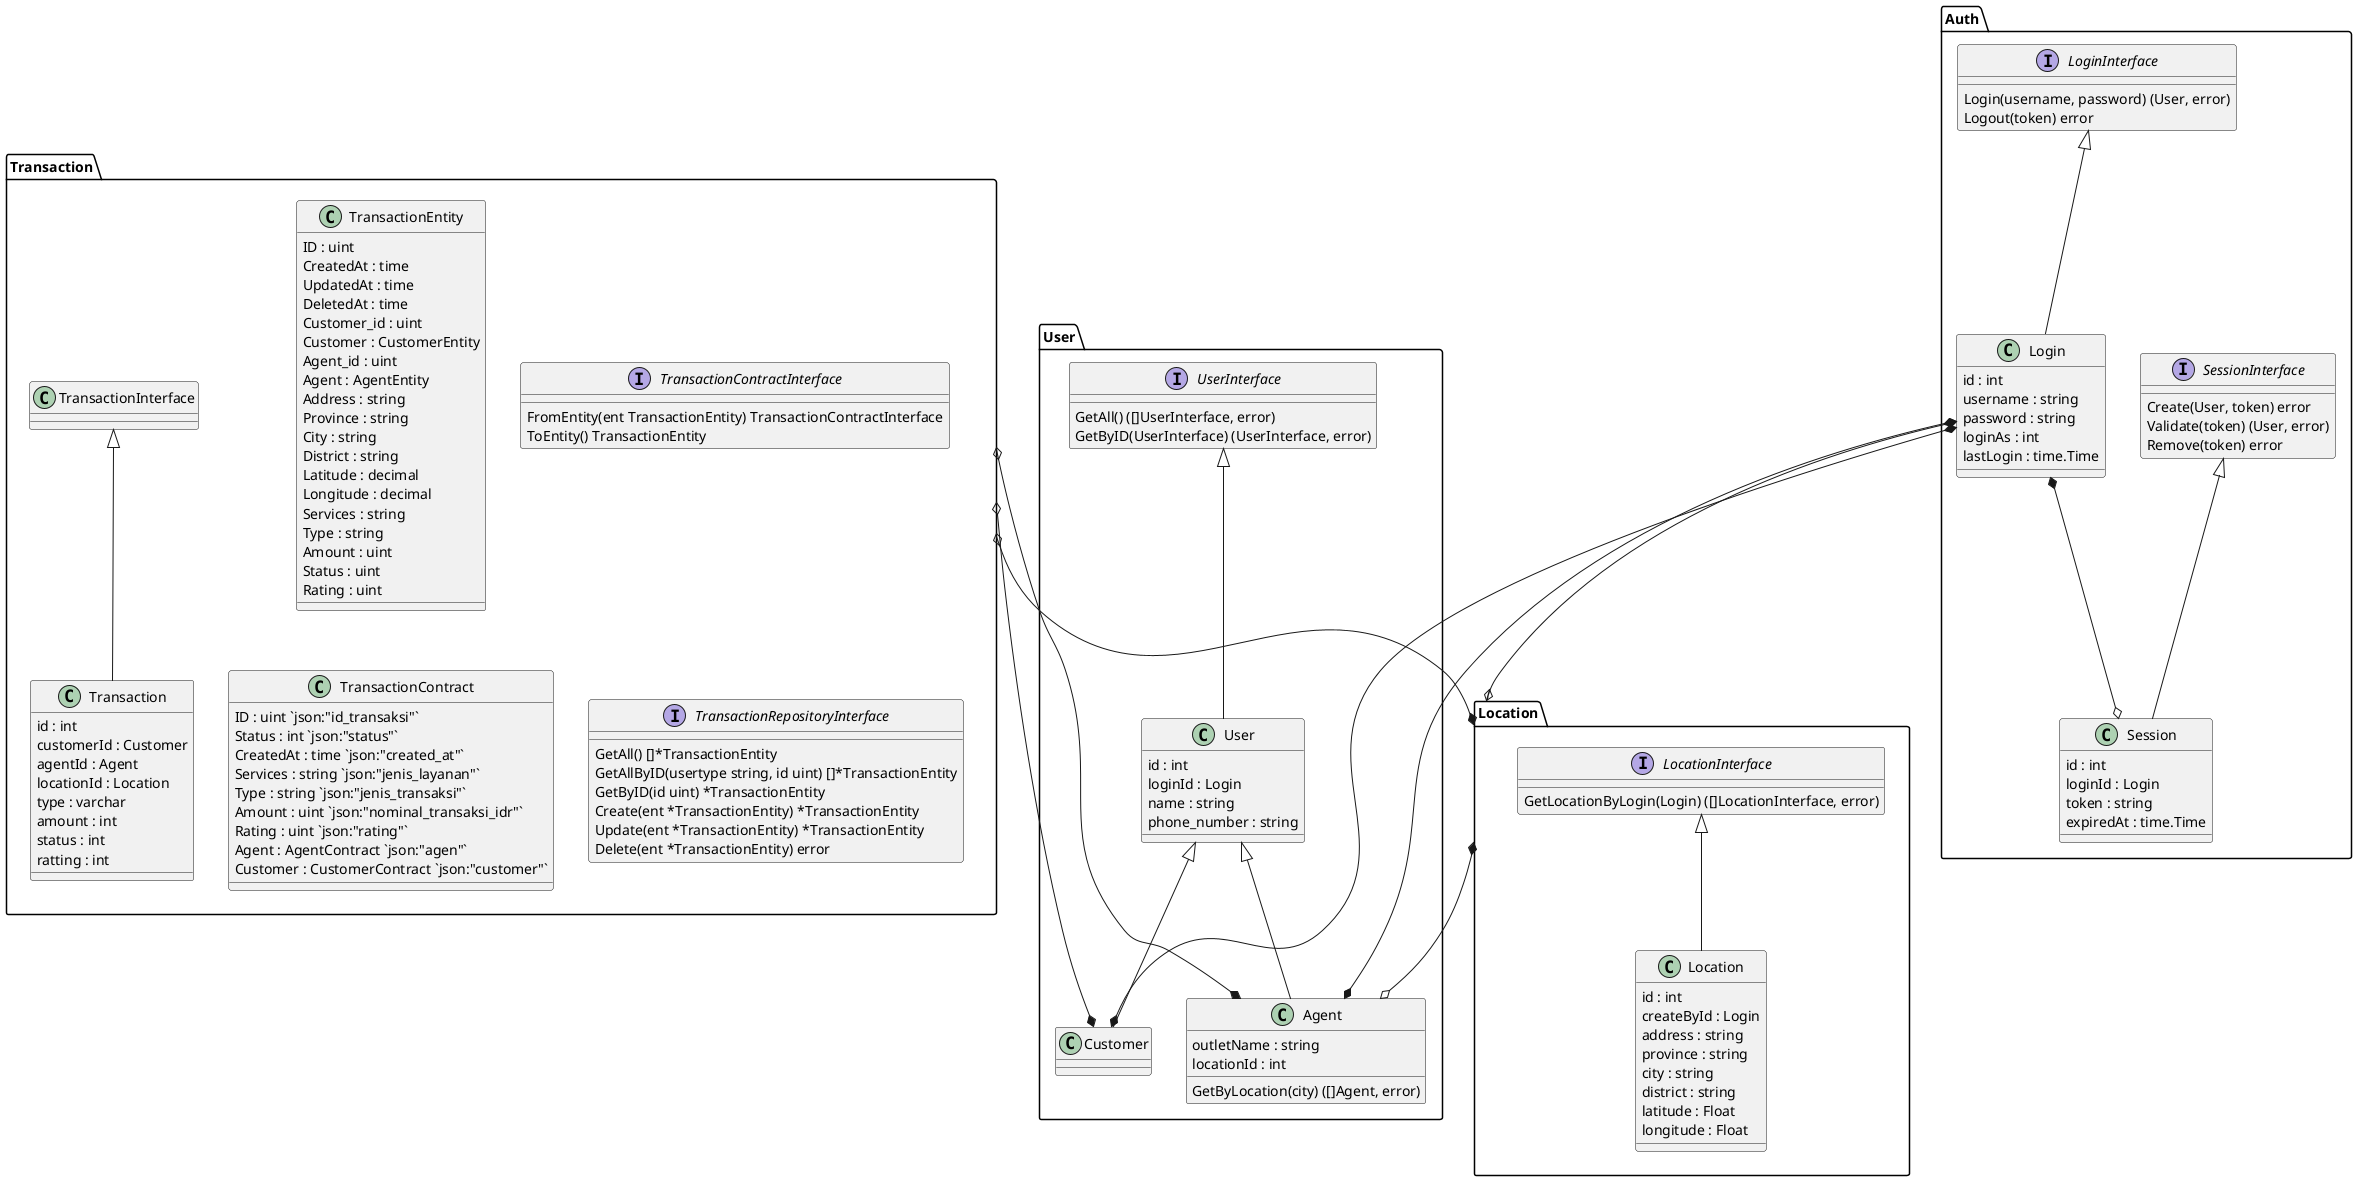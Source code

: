 @startuml


package Transaction <<folder>> {

    class TransactionEntity {
        ID : uint
        CreatedAt : time
        UpdatedAt : time
        DeletedAt : time
        Customer_id : uint
        Customer : CustomerEntity
        Agent_id : uint
        Agent : AgentEntity
        Address : string
        Province : string
        City : string
        District : string
        Latitude : decimal
        Longitude : decimal
        Services : string
        Type : string
        Amount : uint
        Status : uint
        Rating : uint
    }

    interface TransactionContractInterface {
        FromEntity(ent TransactionEntity) TransactionContractInterface
        ToEntity() TransactionEntity
    }

    class TransactionContract {
        ID : uint `json:"id_transaksi"`
        Status : int `json:"status"`
        CreatedAt : time `json:"created_at"`
        Services : string `json:"jenis_layanan"`
        Type : string `json:"jenis_transaksi"`
        Amount : uint `json:"nominal_transaksi_idr"`
        Rating : uint `json:"rating"`
        Agent : AgentContract `json:"agen"`
        Customer : CustomerContract `json:"customer"`
    }

    interface TransactionRepositoryInterface {
        GetAll() []*TransactionEntity
        GetAllByID(usertype string, id uint) []*TransactionEntity
        GetByID(id uint) *TransactionEntity
        Create(ent *TransactionEntity) *TransactionEntity
        Update(ent *TransactionEntity) *TransactionEntity
        Delete(ent *TransactionEntity) error
    }



    class Transaction {
        id : int
        customerId : Customer
        agentId : Agent
        locationId : Location
        type : varchar
        amount : int
        status : int
        ratting : int
    }

    TransactionInterface <|-- Transaction

}

package User <<folder>> {

    interface UserInterface {
        GetAll() ([]UserInterface, error)
        GetByID(UserInterface) (UserInterface, error)
    }

    class User {
        id : int
        loginId : Login
        name : string
        phone_number : string
    }

    class Customer {
    }

    class Agent {
        outletName : string
        locationId : int
        GetByLocation(city) ([]Agent, error)
    }

    UserInterface <|-- User
    User <|-- Customer
    User <|-- Agent

}

Package Auth <<folder>> {

    interface LoginInterface {
        Login(username, password) (User, error)
        Logout(token) error
    }

    interface SessionInterface {
        Create(User, token) error
        Validate(token) (User, error)
        Remove(token) error
    }

    class Login {
        id : int
        username : string
        password : string
        loginAs : int
        lastLogin : time.Time
    }

    class Session {
        id : int
        loginId : Login
        token : string
        expiredAt : time.Time
    }

    LoginInterface <|-- Login
    SessionInterface <|-- Session

}

package Location {

    interface LocationInterface {
        GetLocationByLogin(Login) ([]LocationInterface, error)
    }

    class Location {
        id : int
        createById : Login
        address : string
        province : string
        city : string
        district : string
        latitude : Float
        longitude : Float
    }

    LocationInterface <|-- Location
}

Transaction o--* Customer
Transaction o--* Agent
Transaction o--* Location
Login *--* Customer
Login *--* Agent
Location *--o Agent
Login *--o Session
Login *--o Location

@enduml